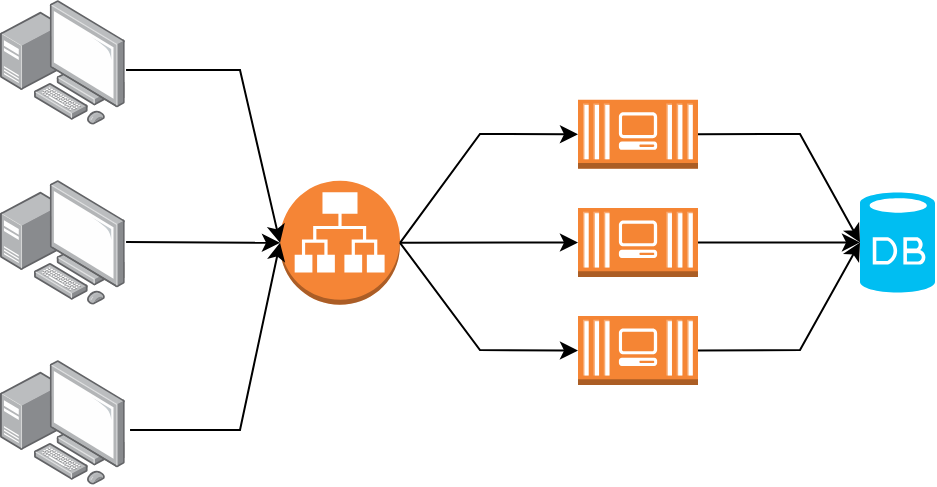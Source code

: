 <mxfile version="21.4.0" type="device">
  <diagram name="Page-1" id="tDmu0Z0gBo1njNn-WTa-">
    <mxGraphModel dx="1509" dy="838" grid="1" gridSize="10" guides="1" tooltips="1" connect="1" arrows="1" fold="1" page="1" pageScale="1" pageWidth="850" pageHeight="1100" math="0" shadow="0">
      <root>
        <mxCell id="0" />
        <mxCell id="1" parent="0" />
        <mxCell id="U0tlHdCXnId1E5SqcMwu-1" value="" style="image;points=[];aspect=fixed;html=1;align=center;shadow=0;dashed=0;image=img/lib/allied_telesis/computer_and_terminals/Personal_Computer_with_Server.svg;" vertex="1" parent="1">
          <mxGeometry x="191" y="210" width="62.4" height="62.4" as="geometry" />
        </mxCell>
        <mxCell id="U0tlHdCXnId1E5SqcMwu-2" value="" style="image;points=[];aspect=fixed;html=1;align=center;shadow=0;dashed=0;image=img/lib/allied_telesis/computer_and_terminals/Personal_Computer_with_Server.svg;" vertex="1" parent="1">
          <mxGeometry x="191" y="300" width="62.4" height="62.4" as="geometry" />
        </mxCell>
        <mxCell id="U0tlHdCXnId1E5SqcMwu-3" value="" style="image;points=[];aspect=fixed;html=1;align=center;shadow=0;dashed=0;image=img/lib/allied_telesis/computer_and_terminals/Personal_Computer_with_Server.svg;" vertex="1" parent="1">
          <mxGeometry x="191" y="390" width="62.4" height="62.4" as="geometry" />
        </mxCell>
        <mxCell id="U0tlHdCXnId1E5SqcMwu-4" value="" style="outlineConnect=0;dashed=0;verticalLabelPosition=bottom;verticalAlign=top;align=center;html=1;shape=mxgraph.aws3.application_load_balancer;fillColor=#F58536;gradientColor=none;" vertex="1" parent="1">
          <mxGeometry x="331" y="300.4" width="60" height="62" as="geometry" />
        </mxCell>
        <mxCell id="U0tlHdCXnId1E5SqcMwu-6" value="" style="outlineConnect=0;dashed=0;verticalLabelPosition=bottom;verticalAlign=top;align=center;html=1;shape=mxgraph.aws3.ec2_compute_container_3;fillColor=#F58534;gradientColor=none;" vertex="1" parent="1">
          <mxGeometry x="480" y="259.9" width="60" height="34.5" as="geometry" />
        </mxCell>
        <mxCell id="U0tlHdCXnId1E5SqcMwu-7" value="" style="outlineConnect=0;dashed=0;verticalLabelPosition=bottom;verticalAlign=top;align=center;html=1;shape=mxgraph.aws3.ec2_compute_container_3;fillColor=#F58534;gradientColor=none;" vertex="1" parent="1">
          <mxGeometry x="480" y="314" width="60" height="34.5" as="geometry" />
        </mxCell>
        <mxCell id="U0tlHdCXnId1E5SqcMwu-8" value="" style="outlineConnect=0;dashed=0;verticalLabelPosition=bottom;verticalAlign=top;align=center;html=1;shape=mxgraph.aws3.ec2_compute_container_3;fillColor=#F58534;gradientColor=none;" vertex="1" parent="1">
          <mxGeometry x="480" y="368" width="60" height="34.5" as="geometry" />
        </mxCell>
        <mxCell id="U0tlHdCXnId1E5SqcMwu-10" value="" style="endArrow=classic;html=1;rounded=0;exitX=1.01;exitY=0.561;exitDx=0;exitDy=0;exitPerimeter=0;entryX=0;entryY=0.5;entryDx=0;entryDy=0;entryPerimeter=0;strokeWidth=1;strokeColor=#000000;" edge="1" parent="1" source="U0tlHdCXnId1E5SqcMwu-1" target="U0tlHdCXnId1E5SqcMwu-4">
          <mxGeometry width="50" height="50" relative="1" as="geometry">
            <mxPoint x="481" y="390" as="sourcePoint" />
            <mxPoint x="531" y="340" as="targetPoint" />
            <Array as="points">
              <mxPoint x="311" y="245" />
            </Array>
          </mxGeometry>
        </mxCell>
        <mxCell id="U0tlHdCXnId1E5SqcMwu-11" value="" style="endArrow=classic;html=1;rounded=0;exitX=1.01;exitY=0.497;exitDx=0;exitDy=0;exitPerimeter=0;entryX=0;entryY=0.5;entryDx=0;entryDy=0;entryPerimeter=0;strokeWidth=1;strokeColor=#000000;" edge="1" parent="1" source="U0tlHdCXnId1E5SqcMwu-2" target="U0tlHdCXnId1E5SqcMwu-4">
          <mxGeometry width="50" height="50" relative="1" as="geometry">
            <mxPoint x="481" y="390" as="sourcePoint" />
            <mxPoint x="531" y="340" as="targetPoint" />
          </mxGeometry>
        </mxCell>
        <mxCell id="U0tlHdCXnId1E5SqcMwu-12" value="" style="endArrow=classic;html=1;rounded=0;exitX=1.042;exitY=0.561;exitDx=0;exitDy=0;exitPerimeter=0;entryX=0;entryY=0.5;entryDx=0;entryDy=0;entryPerimeter=0;strokeWidth=1;strokeColor=#000000;" edge="1" parent="1" source="U0tlHdCXnId1E5SqcMwu-3" target="U0tlHdCXnId1E5SqcMwu-4">
          <mxGeometry width="50" height="50" relative="1" as="geometry">
            <mxPoint x="481" y="390" as="sourcePoint" />
            <mxPoint x="531" y="340" as="targetPoint" />
            <Array as="points">
              <mxPoint x="311" y="425" />
            </Array>
          </mxGeometry>
        </mxCell>
        <mxCell id="U0tlHdCXnId1E5SqcMwu-14" value="" style="endArrow=classic;html=1;rounded=0;exitX=1;exitY=0.5;exitDx=0;exitDy=0;exitPerimeter=0;entryX=0;entryY=0.5;entryDx=0;entryDy=0;entryPerimeter=0;strokeWidth=1;strokeColor=#000000;" edge="1" parent="1" source="U0tlHdCXnId1E5SqcMwu-4" target="U0tlHdCXnId1E5SqcMwu-6">
          <mxGeometry width="50" height="50" relative="1" as="geometry">
            <mxPoint x="481" y="400" as="sourcePoint" />
            <mxPoint x="531" y="350" as="targetPoint" />
            <Array as="points">
              <mxPoint x="431" y="277" />
            </Array>
          </mxGeometry>
        </mxCell>
        <mxCell id="U0tlHdCXnId1E5SqcMwu-15" value="" style="endArrow=classic;html=1;rounded=0;exitX=1;exitY=0.5;exitDx=0;exitDy=0;exitPerimeter=0;entryX=0;entryY=0.5;entryDx=0;entryDy=0;entryPerimeter=0;strokeWidth=1;strokeColor=#000000;" edge="1" parent="1" source="U0tlHdCXnId1E5SqcMwu-4" target="U0tlHdCXnId1E5SqcMwu-7">
          <mxGeometry width="50" height="50" relative="1" as="geometry">
            <mxPoint x="481" y="400" as="sourcePoint" />
            <mxPoint x="531" y="350" as="targetPoint" />
          </mxGeometry>
        </mxCell>
        <mxCell id="U0tlHdCXnId1E5SqcMwu-16" value="" style="endArrow=classic;html=1;rounded=0;exitX=1;exitY=0.5;exitDx=0;exitDy=0;exitPerimeter=0;entryX=0;entryY=0.5;entryDx=0;entryDy=0;entryPerimeter=0;strokeWidth=1;strokeColor=#000000;" edge="1" parent="1" source="U0tlHdCXnId1E5SqcMwu-4" target="U0tlHdCXnId1E5SqcMwu-8">
          <mxGeometry width="50" height="50" relative="1" as="geometry">
            <mxPoint x="481" y="400" as="sourcePoint" />
            <mxPoint x="531" y="350" as="targetPoint" />
            <Array as="points">
              <mxPoint x="431" y="385" />
            </Array>
          </mxGeometry>
        </mxCell>
        <mxCell id="U0tlHdCXnId1E5SqcMwu-18" value="" style="verticalLabelPosition=bottom;html=1;verticalAlign=top;align=center;strokeColor=none;fillColor=#00BEF2;shape=mxgraph.azure.database;" vertex="1" parent="1">
          <mxGeometry x="621" y="306.2" width="37.5" height="50" as="geometry" />
        </mxCell>
        <mxCell id="U0tlHdCXnId1E5SqcMwu-20" value="" style="endArrow=classic;html=1;rounded=0;entryX=0;entryY=0.5;entryDx=0;entryDy=0;entryPerimeter=0;exitX=1;exitY=0.5;exitDx=0;exitDy=0;exitPerimeter=0;strokeWidth=1;strokeColor=#000000;" edge="1" parent="1" source="U0tlHdCXnId1E5SqcMwu-6" target="U0tlHdCXnId1E5SqcMwu-18">
          <mxGeometry width="50" height="50" relative="1" as="geometry">
            <mxPoint x="481" y="390" as="sourcePoint" />
            <mxPoint x="531" y="340" as="targetPoint" />
            <Array as="points">
              <mxPoint x="591" y="277" />
            </Array>
          </mxGeometry>
        </mxCell>
        <mxCell id="U0tlHdCXnId1E5SqcMwu-21" value="" style="endArrow=classic;html=1;rounded=0;entryX=0;entryY=0.5;entryDx=0;entryDy=0;entryPerimeter=0;exitX=1;exitY=0.5;exitDx=0;exitDy=0;exitPerimeter=0;strokeWidth=1;strokeColor=#000000;" edge="1" parent="1" source="U0tlHdCXnId1E5SqcMwu-7" target="U0tlHdCXnId1E5SqcMwu-18">
          <mxGeometry width="50" height="50" relative="1" as="geometry">
            <mxPoint x="481" y="390" as="sourcePoint" />
            <mxPoint x="531" y="340" as="targetPoint" />
          </mxGeometry>
        </mxCell>
        <mxCell id="U0tlHdCXnId1E5SqcMwu-22" value="" style="endArrow=classic;html=1;rounded=0;entryX=0;entryY=0.5;entryDx=0;entryDy=0;entryPerimeter=0;exitX=1;exitY=0.5;exitDx=0;exitDy=0;exitPerimeter=0;strokeWidth=1;strokeColor=#000000;" edge="1" parent="1" source="U0tlHdCXnId1E5SqcMwu-8" target="U0tlHdCXnId1E5SqcMwu-18">
          <mxGeometry width="50" height="50" relative="1" as="geometry">
            <mxPoint x="481" y="390" as="sourcePoint" />
            <mxPoint x="531" y="340" as="targetPoint" />
            <Array as="points">
              <mxPoint x="591" y="385" />
            </Array>
          </mxGeometry>
        </mxCell>
      </root>
    </mxGraphModel>
  </diagram>
</mxfile>
